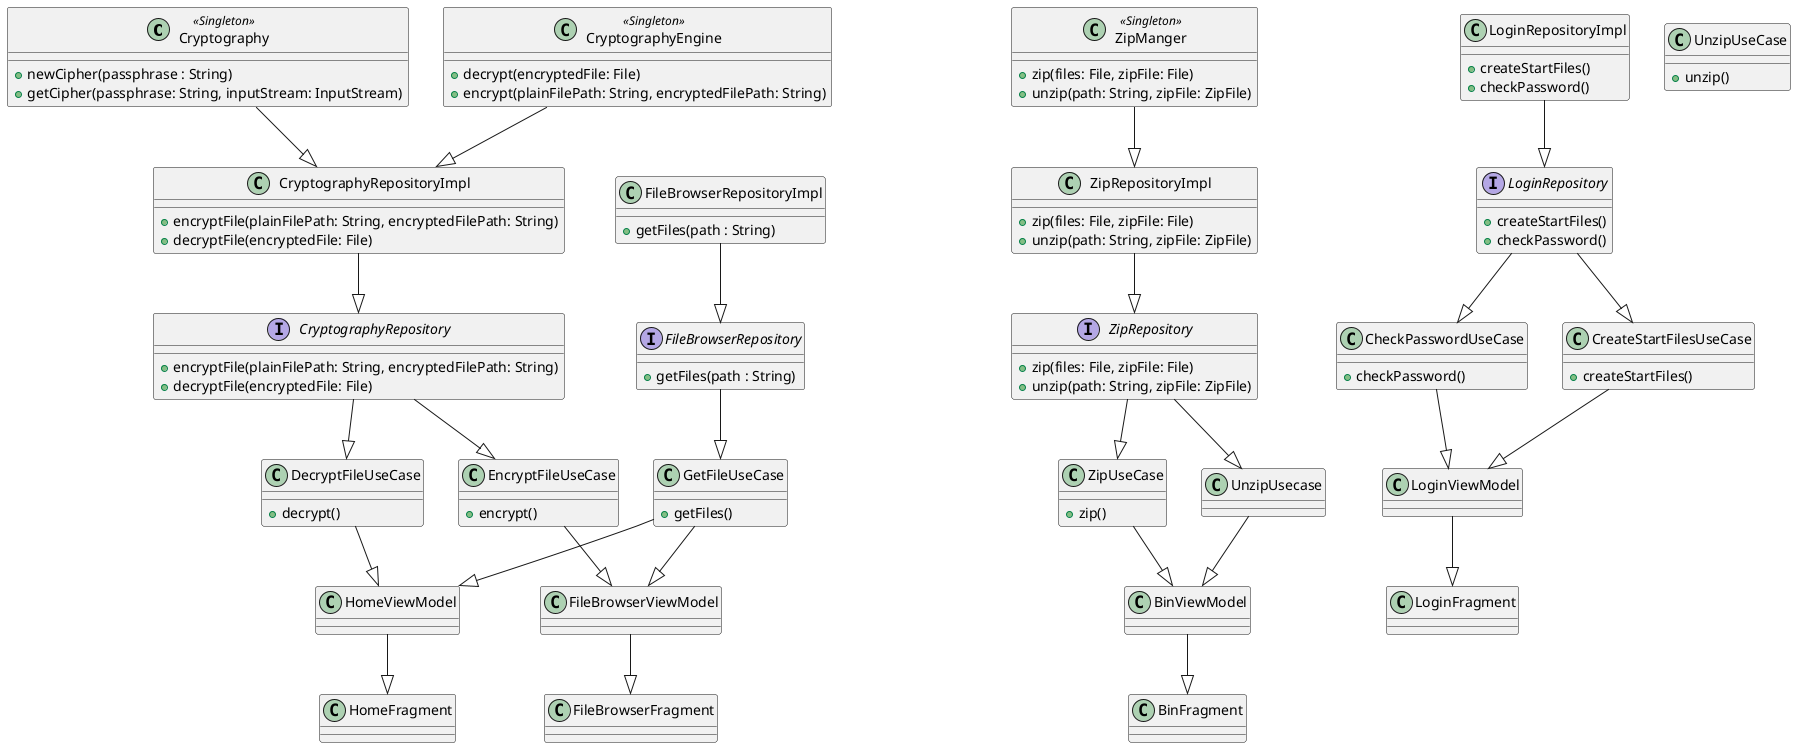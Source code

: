 @startuml
class Cryptography <<Singleton>> {
    +newCipher(passphrase : String)
    +getCipher(passphrase: String, inputStream: InputStream)
}
class CryptographyEngine <<Singleton>> {
    +decrypt(encryptedFile: File)
    +encrypt(plainFilePath: String, encryptedFilePath: String)
}
class CryptographyRepositoryImpl {
    +encryptFile(plainFilePath: String, encryptedFilePath: String)
    +decryptFile(encryptedFile: File)
}
class ZipRepositoryImpl {
     +zip(files: File, zipFile: File)
     +unzip(path: String, zipFile: ZipFile)
}
class ZipManger <<Singleton>> {
    +zip(files: File, zipFile: File)
    +unzip(path: String, zipFile: ZipFile)
}
class LoginRepositoryImpl {
    +createStartFiles()
    +checkPassword()
}
class FileBrowserRepositoryImpl {
    +getFiles(path : String)
}
interface CryptographyRepository {
    +encryptFile(plainFilePath: String, encryptedFilePath: String)
    +decryptFile(encryptedFile: File)
}
interface ZipRepository {
     +zip(files: File, zipFile: File)
     +unzip(path: String, zipFile: ZipFile)
}
interface FileBrowserRepository {
    +getFiles(path : String)
}
interface LoginRepository {
    +createStartFiles()
    +checkPassword()
}
class DecryptFileUseCase {
+decrypt()
}
class EncryptFileUseCase {
+encrypt()
}
class ZipUseCase {
+zip()
}
class UnzipUseCase {
+unzip()
}
class GetFileUseCase{
+getFiles()
}
class CheckPasswordUseCase {
+checkPassword()
}
class CreateStartFilesUseCase{
+createStartFiles()
}
class FileBrowserFragment
class HomeFragment
class LoginFragment
class HomeViewModel
class LoginViewModel
class FileBrowserViewModel
class BinFragment
class BinViewModel
ZipManger --|> ZipRepositoryImpl
CryptographyEngine --|> CryptographyRepositoryImpl
Cryptography --|> CryptographyRepositoryImpl
CryptographyRepositoryImpl  --|> CryptographyRepository
FileBrowserRepositoryImpl --|> FileBrowserRepository
ZipRepositoryImpl --|> ZipRepository
LoginRepositoryImpl --|> LoginRepository
ZipRepository --|> ZipUseCase
ZipRepository --|> UnzipUsecase
LoginRepository --|> CheckPasswordUseCase
LoginRepository --|> CreateStartFilesUseCase
CryptographyRepository --|> EncryptFileUseCase
CryptographyRepository --|> DecryptFileUseCase
FileBrowserRepository --|> GetFileUseCase
DecryptFileUseCase --|> HomeViewModel
GetFileUseCase --|> HomeViewModel
ZipUseCase --|> BinViewModel
UnzipUsecase --|> BinViewModel
BinViewModel --|> BinFragment
EncryptFileUseCase --|> FileBrowserViewModel
GetFileUseCase --|> FileBrowserViewModel
CheckPasswordUseCase --|> LoginViewModel
CreateStartFilesUseCase --|> LoginViewModel
FileBrowserViewModel --|> FileBrowserFragment
HomeViewModel --|> HomeFragment
LoginViewModel --|> LoginFragment
@enduml